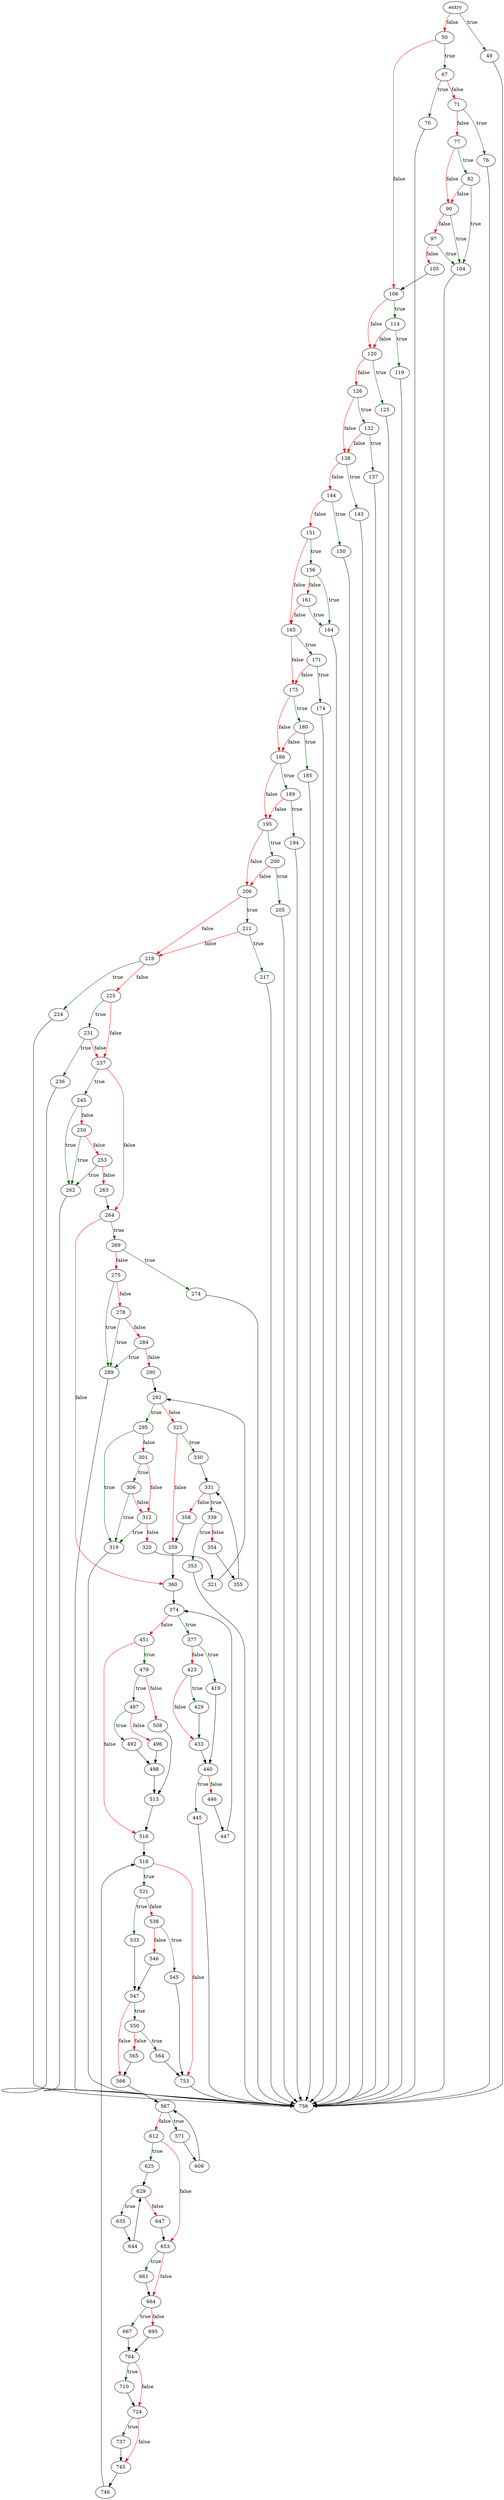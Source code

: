 digraph "flattenSubquery" {
	// Node definitions.
	5 [label=entry];
	49;
	50;
	67;
	70;
	71;
	76;
	77;
	82;
	90;
	97;
	104;
	105;
	106;
	114;
	119;
	120;
	125;
	126;
	132;
	137;
	138;
	143;
	144;
	150;
	151;
	156;
	161;
	164;
	165;
	171;
	174;
	175;
	180;
	185;
	186;
	189;
	194;
	195;
	200;
	205;
	206;
	211;
	217;
	218;
	224;
	225;
	231;
	236;
	237;
	245;
	250;
	253;
	262;
	263;
	264;
	269;
	274;
	275;
	278;
	284;
	289;
	290;
	292;
	295;
	301;
	306;
	312;
	319;
	320;
	321;
	325;
	330;
	331;
	339;
	353;
	354;
	355;
	358;
	359;
	360;
	374;
	377;
	419;
	423;
	429;
	433;
	440;
	445;
	446;
	447;
	451;
	479;
	487;
	492;
	496;
	498;
	508;
	513;
	516;
	518;
	521;
	533;
	538;
	545;
	546;
	547;
	550;
	564;
	565;
	566;
	567;
	571;
	609;
	612;
	625;
	629;
	635;
	644;
	647;
	653;
	661;
	664;
	667;
	695;
	704;
	710;
	724;
	737;
	745;
	746;
	753;
	756;

	// Edge definitions.
	5 -> 49 [
		color=darkgreen
		label=true
	];
	5 -> 50 [
		color=red
		label=false
	];
	49 -> 756;
	50 -> 67 [
		color=darkgreen
		label=true
	];
	50 -> 106 [
		color=red
		label=false
	];
	67 -> 70 [
		color=darkgreen
		label=true
	];
	67 -> 71 [
		color=red
		label=false
	];
	70 -> 756;
	71 -> 76 [
		color=darkgreen
		label=true
	];
	71 -> 77 [
		color=red
		label=false
	];
	76 -> 756;
	77 -> 82 [
		color=darkgreen
		label=true
	];
	77 -> 90 [
		color=red
		label=false
	];
	82 -> 90 [
		color=red
		label=false
	];
	82 -> 104 [
		color=darkgreen
		label=true
	];
	90 -> 97 [
		color=red
		label=false
	];
	90 -> 104 [
		color=darkgreen
		label=true
	];
	97 -> 104 [
		color=darkgreen
		label=true
	];
	97 -> 105 [
		color=red
		label=false
	];
	104 -> 756;
	105 -> 106;
	106 -> 114 [
		color=darkgreen
		label=true
	];
	106 -> 120 [
		color=red
		label=false
	];
	114 -> 119 [
		color=darkgreen
		label=true
	];
	114 -> 120 [
		color=red
		label=false
	];
	119 -> 756;
	120 -> 125 [
		color=darkgreen
		label=true
	];
	120 -> 126 [
		color=red
		label=false
	];
	125 -> 756;
	126 -> 132 [
		color=darkgreen
		label=true
	];
	126 -> 138 [
		color=red
		label=false
	];
	132 -> 137 [
		color=darkgreen
		label=true
	];
	132 -> 138 [
		color=red
		label=false
	];
	137 -> 756;
	138 -> 143 [
		color=darkgreen
		label=true
	];
	138 -> 144 [
		color=red
		label=false
	];
	143 -> 756;
	144 -> 150 [
		color=darkgreen
		label=true
	];
	144 -> 151 [
		color=red
		label=false
	];
	150 -> 756;
	151 -> 156 [
		color=darkgreen
		label=true
	];
	151 -> 165 [
		color=red
		label=false
	];
	156 -> 161 [
		color=red
		label=false
	];
	156 -> 164 [
		color=darkgreen
		label=true
	];
	161 -> 164 [
		color=darkgreen
		label=true
	];
	161 -> 165 [
		color=red
		label=false
	];
	164 -> 756;
	165 -> 171 [
		color=darkgreen
		label=true
	];
	165 -> 175 [
		color=red
		label=false
	];
	171 -> 174 [
		color=darkgreen
		label=true
	];
	171 -> 175 [
		color=red
		label=false
	];
	174 -> 756;
	175 -> 180 [
		color=darkgreen
		label=true
	];
	175 -> 186 [
		color=red
		label=false
	];
	180 -> 185 [
		color=darkgreen
		label=true
	];
	180 -> 186 [
		color=red
		label=false
	];
	185 -> 756;
	186 -> 189 [
		color=darkgreen
		label=true
	];
	186 -> 195 [
		color=red
		label=false
	];
	189 -> 194 [
		color=darkgreen
		label=true
	];
	189 -> 195 [
		color=red
		label=false
	];
	194 -> 756;
	195 -> 200 [
		color=darkgreen
		label=true
	];
	195 -> 206 [
		color=red
		label=false
	];
	200 -> 205 [
		color=darkgreen
		label=true
	];
	200 -> 206 [
		color=red
		label=false
	];
	205 -> 756;
	206 -> 211 [
		color=darkgreen
		label=true
	];
	206 -> 218 [
		color=red
		label=false
	];
	211 -> 217 [
		color=darkgreen
		label=true
	];
	211 -> 218 [
		color=red
		label=false
	];
	217 -> 756;
	218 -> 224 [
		color=darkgreen
		label=true
	];
	218 -> 225 [
		color=red
		label=false
	];
	224 -> 756;
	225 -> 231 [
		color=darkgreen
		label=true
	];
	225 -> 237 [
		color=red
		label=false
	];
	231 -> 236 [
		color=darkgreen
		label=true
	];
	231 -> 237 [
		color=red
		label=false
	];
	236 -> 756;
	237 -> 245 [
		color=darkgreen
		label=true
	];
	237 -> 264 [
		color=red
		label=false
	];
	245 -> 250 [
		color=red
		label=false
	];
	245 -> 262 [
		color=darkgreen
		label=true
	];
	250 -> 253 [
		color=red
		label=false
	];
	250 -> 262 [
		color=darkgreen
		label=true
	];
	253 -> 262 [
		color=darkgreen
		label=true
	];
	253 -> 263 [
		color=red
		label=false
	];
	262 -> 756;
	263 -> 264;
	264 -> 269 [
		color=darkgreen
		label=true
	];
	264 -> 360 [
		color=red
		label=false
	];
	269 -> 274 [
		color=darkgreen
		label=true
	];
	269 -> 275 [
		color=red
		label=false
	];
	274 -> 756;
	275 -> 278 [
		color=red
		label=false
	];
	275 -> 289 [
		color=darkgreen
		label=true
	];
	278 -> 284 [
		color=red
		label=false
	];
	278 -> 289 [
		color=darkgreen
		label=true
	];
	284 -> 289 [
		color=darkgreen
		label=true
	];
	284 -> 290 [
		color=red
		label=false
	];
	289 -> 756;
	290 -> 292;
	292 -> 295 [
		color=darkgreen
		label=true
	];
	292 -> 325 [
		color=red
		label=false
	];
	295 -> 301 [
		color=red
		label=false
	];
	295 -> 319 [
		color=darkgreen
		label=true
	];
	301 -> 306 [
		color=darkgreen
		label=true
	];
	301 -> 312 [
		color=red
		label=false
	];
	306 -> 312 [
		color=red
		label=false
	];
	306 -> 319 [
		color=darkgreen
		label=true
	];
	312 -> 319 [
		color=darkgreen
		label=true
	];
	312 -> 320 [
		color=red
		label=false
	];
	319 -> 756;
	320 -> 321;
	321 -> 292;
	325 -> 330 [
		color=darkgreen
		label=true
	];
	325 -> 359 [
		color=red
		label=false
	];
	330 -> 331;
	331 -> 339 [
		color=darkgreen
		label=true
	];
	331 -> 358 [
		color=red
		label=false
	];
	339 -> 353 [
		color=darkgreen
		label=true
	];
	339 -> 354 [
		color=red
		label=false
	];
	353 -> 756;
	354 -> 355;
	355 -> 331;
	358 -> 359;
	359 -> 360;
	360 -> 374;
	374 -> 377 [
		color=darkgreen
		label=true
	];
	374 -> 451 [
		color=red
		label=false
	];
	377 -> 419 [
		color=darkgreen
		label=true
	];
	377 -> 423 [
		color=red
		label=false
	];
	419 -> 440;
	423 -> 429 [
		color=darkgreen
		label=true
	];
	423 -> 433 [
		color=red
		label=false
	];
	429 -> 433;
	433 -> 440;
	440 -> 445 [
		color=darkgreen
		label=true
	];
	440 -> 446 [
		color=red
		label=false
	];
	445 -> 756;
	446 -> 447;
	447 -> 374;
	451 -> 479 [
		color=darkgreen
		label=true
	];
	451 -> 516 [
		color=red
		label=false
	];
	479 -> 487 [
		color=darkgreen
		label=true
	];
	479 -> 508 [
		color=red
		label=false
	];
	487 -> 492 [
		color=darkgreen
		label=true
	];
	487 -> 496 [
		color=red
		label=false
	];
	492 -> 498;
	496 -> 498;
	498 -> 513;
	508 -> 513;
	513 -> 516;
	516 -> 518;
	518 -> 521 [
		color=darkgreen
		label=true
	];
	518 -> 753 [
		color=red
		label=false
	];
	521 -> 533 [
		color=darkgreen
		label=true
	];
	521 -> 538 [
		color=red
		label=false
	];
	533 -> 547;
	538 -> 545 [
		color=darkgreen
		label=true
	];
	538 -> 546 [
		color=red
		label=false
	];
	545 -> 753;
	546 -> 547;
	547 -> 550 [
		color=darkgreen
		label=true
	];
	547 -> 566 [
		color=red
		label=false
	];
	550 -> 564 [
		color=darkgreen
		label=true
	];
	550 -> 565 [
		color=red
		label=false
	];
	564 -> 753;
	565 -> 566;
	566 -> 567;
	567 -> 571 [
		color=darkgreen
		label=true
	];
	567 -> 612 [
		color=red
		label=false
	];
	571 -> 609;
	609 -> 567;
	612 -> 625 [
		color=darkgreen
		label=true
	];
	612 -> 653 [
		color=red
		label=false
	];
	625 -> 629;
	629 -> 635 [
		color=darkgreen
		label=true
	];
	629 -> 647 [
		color=red
		label=false
	];
	635 -> 644;
	644 -> 629;
	647 -> 653;
	653 -> 661 [
		color=darkgreen
		label=true
	];
	653 -> 664 [
		color=red
		label=false
	];
	661 -> 664;
	664 -> 667 [
		color=darkgreen
		label=true
	];
	664 -> 695 [
		color=red
		label=false
	];
	667 -> 704;
	695 -> 704;
	704 -> 710 [
		color=darkgreen
		label=true
	];
	704 -> 724 [
		color=red
		label=false
	];
	710 -> 724;
	724 -> 737 [
		color=darkgreen
		label=true
	];
	724 -> 745 [
		color=red
		label=false
	];
	737 -> 745;
	745 -> 746;
	746 -> 518;
	753 -> 756;
}
